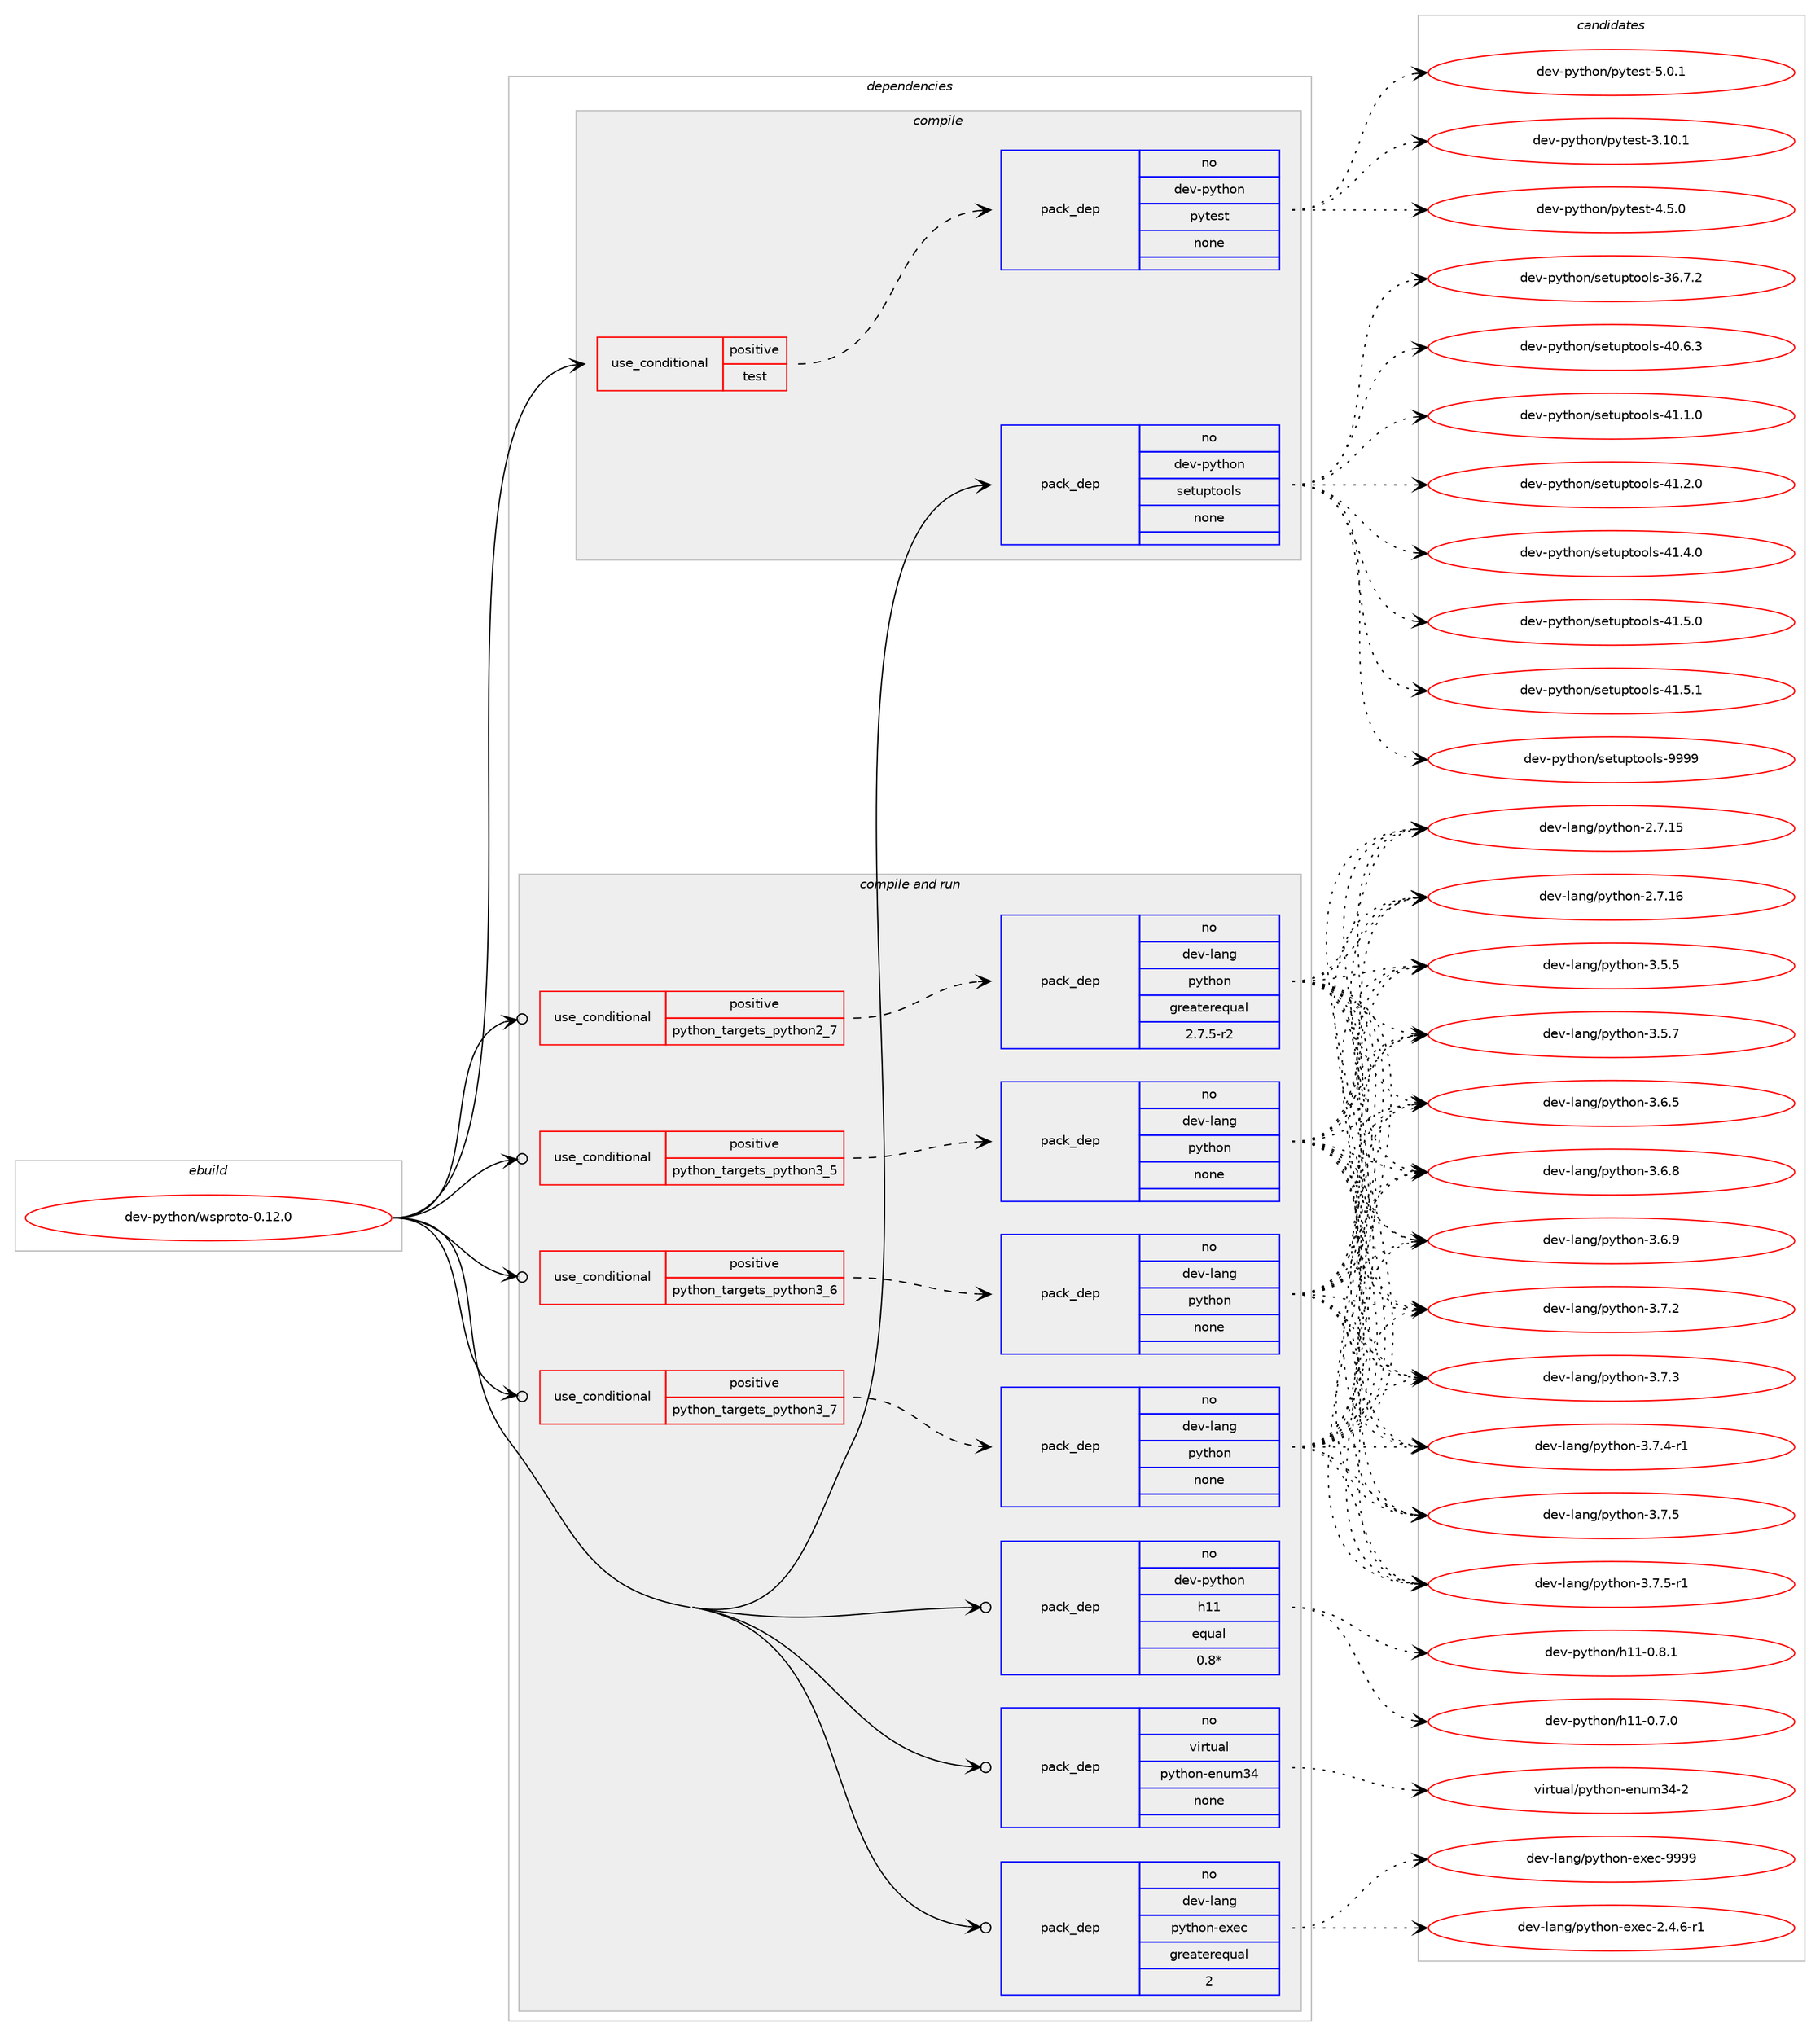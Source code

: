 digraph prolog {

# *************
# Graph options
# *************

newrank=true;
concentrate=true;
compound=true;
graph [rankdir=LR,fontname=Helvetica,fontsize=10,ranksep=1.5];#, ranksep=2.5, nodesep=0.2];
edge  [arrowhead=vee];
node  [fontname=Helvetica,fontsize=10];

# **********
# The ebuild
# **********

subgraph cluster_leftcol {
color=gray;
rank=same;
label=<<i>ebuild</i>>;
id [label="dev-python/wsproto-0.12.0", color=red, width=4, href="../dev-python/wsproto-0.12.0.svg"];
}

# ****************
# The dependencies
# ****************

subgraph cluster_midcol {
color=gray;
label=<<i>dependencies</i>>;
subgraph cluster_compile {
fillcolor="#eeeeee";
style=filled;
label=<<i>compile</i>>;
subgraph cond151583 {
dependency644291 [label=<<TABLE BORDER="0" CELLBORDER="1" CELLSPACING="0" CELLPADDING="4"><TR><TD ROWSPAN="3" CELLPADDING="10">use_conditional</TD></TR><TR><TD>positive</TD></TR><TR><TD>test</TD></TR></TABLE>>, shape=none, color=red];
subgraph pack480819 {
dependency644292 [label=<<TABLE BORDER="0" CELLBORDER="1" CELLSPACING="0" CELLPADDING="4" WIDTH="220"><TR><TD ROWSPAN="6" CELLPADDING="30">pack_dep</TD></TR><TR><TD WIDTH="110">no</TD></TR><TR><TD>dev-python</TD></TR><TR><TD>pytest</TD></TR><TR><TD>none</TD></TR><TR><TD></TD></TR></TABLE>>, shape=none, color=blue];
}
dependency644291:e -> dependency644292:w [weight=20,style="dashed",arrowhead="vee"];
}
id:e -> dependency644291:w [weight=20,style="solid",arrowhead="vee"];
subgraph pack480820 {
dependency644293 [label=<<TABLE BORDER="0" CELLBORDER="1" CELLSPACING="0" CELLPADDING="4" WIDTH="220"><TR><TD ROWSPAN="6" CELLPADDING="30">pack_dep</TD></TR><TR><TD WIDTH="110">no</TD></TR><TR><TD>dev-python</TD></TR><TR><TD>setuptools</TD></TR><TR><TD>none</TD></TR><TR><TD></TD></TR></TABLE>>, shape=none, color=blue];
}
id:e -> dependency644293:w [weight=20,style="solid",arrowhead="vee"];
}
subgraph cluster_compileandrun {
fillcolor="#eeeeee";
style=filled;
label=<<i>compile and run</i>>;
subgraph cond151584 {
dependency644294 [label=<<TABLE BORDER="0" CELLBORDER="1" CELLSPACING="0" CELLPADDING="4"><TR><TD ROWSPAN="3" CELLPADDING="10">use_conditional</TD></TR><TR><TD>positive</TD></TR><TR><TD>python_targets_python2_7</TD></TR></TABLE>>, shape=none, color=red];
subgraph pack480821 {
dependency644295 [label=<<TABLE BORDER="0" CELLBORDER="1" CELLSPACING="0" CELLPADDING="4" WIDTH="220"><TR><TD ROWSPAN="6" CELLPADDING="30">pack_dep</TD></TR><TR><TD WIDTH="110">no</TD></TR><TR><TD>dev-lang</TD></TR><TR><TD>python</TD></TR><TR><TD>greaterequal</TD></TR><TR><TD>2.7.5-r2</TD></TR></TABLE>>, shape=none, color=blue];
}
dependency644294:e -> dependency644295:w [weight=20,style="dashed",arrowhead="vee"];
}
id:e -> dependency644294:w [weight=20,style="solid",arrowhead="odotvee"];
subgraph cond151585 {
dependency644296 [label=<<TABLE BORDER="0" CELLBORDER="1" CELLSPACING="0" CELLPADDING="4"><TR><TD ROWSPAN="3" CELLPADDING="10">use_conditional</TD></TR><TR><TD>positive</TD></TR><TR><TD>python_targets_python3_5</TD></TR></TABLE>>, shape=none, color=red];
subgraph pack480822 {
dependency644297 [label=<<TABLE BORDER="0" CELLBORDER="1" CELLSPACING="0" CELLPADDING="4" WIDTH="220"><TR><TD ROWSPAN="6" CELLPADDING="30">pack_dep</TD></TR><TR><TD WIDTH="110">no</TD></TR><TR><TD>dev-lang</TD></TR><TR><TD>python</TD></TR><TR><TD>none</TD></TR><TR><TD></TD></TR></TABLE>>, shape=none, color=blue];
}
dependency644296:e -> dependency644297:w [weight=20,style="dashed",arrowhead="vee"];
}
id:e -> dependency644296:w [weight=20,style="solid",arrowhead="odotvee"];
subgraph cond151586 {
dependency644298 [label=<<TABLE BORDER="0" CELLBORDER="1" CELLSPACING="0" CELLPADDING="4"><TR><TD ROWSPAN="3" CELLPADDING="10">use_conditional</TD></TR><TR><TD>positive</TD></TR><TR><TD>python_targets_python3_6</TD></TR></TABLE>>, shape=none, color=red];
subgraph pack480823 {
dependency644299 [label=<<TABLE BORDER="0" CELLBORDER="1" CELLSPACING="0" CELLPADDING="4" WIDTH="220"><TR><TD ROWSPAN="6" CELLPADDING="30">pack_dep</TD></TR><TR><TD WIDTH="110">no</TD></TR><TR><TD>dev-lang</TD></TR><TR><TD>python</TD></TR><TR><TD>none</TD></TR><TR><TD></TD></TR></TABLE>>, shape=none, color=blue];
}
dependency644298:e -> dependency644299:w [weight=20,style="dashed",arrowhead="vee"];
}
id:e -> dependency644298:w [weight=20,style="solid",arrowhead="odotvee"];
subgraph cond151587 {
dependency644300 [label=<<TABLE BORDER="0" CELLBORDER="1" CELLSPACING="0" CELLPADDING="4"><TR><TD ROWSPAN="3" CELLPADDING="10">use_conditional</TD></TR><TR><TD>positive</TD></TR><TR><TD>python_targets_python3_7</TD></TR></TABLE>>, shape=none, color=red];
subgraph pack480824 {
dependency644301 [label=<<TABLE BORDER="0" CELLBORDER="1" CELLSPACING="0" CELLPADDING="4" WIDTH="220"><TR><TD ROWSPAN="6" CELLPADDING="30">pack_dep</TD></TR><TR><TD WIDTH="110">no</TD></TR><TR><TD>dev-lang</TD></TR><TR><TD>python</TD></TR><TR><TD>none</TD></TR><TR><TD></TD></TR></TABLE>>, shape=none, color=blue];
}
dependency644300:e -> dependency644301:w [weight=20,style="dashed",arrowhead="vee"];
}
id:e -> dependency644300:w [weight=20,style="solid",arrowhead="odotvee"];
subgraph pack480825 {
dependency644302 [label=<<TABLE BORDER="0" CELLBORDER="1" CELLSPACING="0" CELLPADDING="4" WIDTH="220"><TR><TD ROWSPAN="6" CELLPADDING="30">pack_dep</TD></TR><TR><TD WIDTH="110">no</TD></TR><TR><TD>dev-lang</TD></TR><TR><TD>python-exec</TD></TR><TR><TD>greaterequal</TD></TR><TR><TD>2</TD></TR></TABLE>>, shape=none, color=blue];
}
id:e -> dependency644302:w [weight=20,style="solid",arrowhead="odotvee"];
subgraph pack480826 {
dependency644303 [label=<<TABLE BORDER="0" CELLBORDER="1" CELLSPACING="0" CELLPADDING="4" WIDTH="220"><TR><TD ROWSPAN="6" CELLPADDING="30">pack_dep</TD></TR><TR><TD WIDTH="110">no</TD></TR><TR><TD>dev-python</TD></TR><TR><TD>h11</TD></TR><TR><TD>equal</TD></TR><TR><TD>0.8*</TD></TR></TABLE>>, shape=none, color=blue];
}
id:e -> dependency644303:w [weight=20,style="solid",arrowhead="odotvee"];
subgraph pack480827 {
dependency644304 [label=<<TABLE BORDER="0" CELLBORDER="1" CELLSPACING="0" CELLPADDING="4" WIDTH="220"><TR><TD ROWSPAN="6" CELLPADDING="30">pack_dep</TD></TR><TR><TD WIDTH="110">no</TD></TR><TR><TD>virtual</TD></TR><TR><TD>python-enum34</TD></TR><TR><TD>none</TD></TR><TR><TD></TD></TR></TABLE>>, shape=none, color=blue];
}
id:e -> dependency644304:w [weight=20,style="solid",arrowhead="odotvee"];
}
subgraph cluster_run {
fillcolor="#eeeeee";
style=filled;
label=<<i>run</i>>;
}
}

# **************
# The candidates
# **************

subgraph cluster_choices {
rank=same;
color=gray;
label=<<i>candidates</i>>;

subgraph choice480819 {
color=black;
nodesep=1;
choice100101118451121211161041111104711212111610111511645514649484649 [label="dev-python/pytest-3.10.1", color=red, width=4,href="../dev-python/pytest-3.10.1.svg"];
choice1001011184511212111610411111047112121116101115116455246534648 [label="dev-python/pytest-4.5.0", color=red, width=4,href="../dev-python/pytest-4.5.0.svg"];
choice1001011184511212111610411111047112121116101115116455346484649 [label="dev-python/pytest-5.0.1", color=red, width=4,href="../dev-python/pytest-5.0.1.svg"];
dependency644292:e -> choice100101118451121211161041111104711212111610111511645514649484649:w [style=dotted,weight="100"];
dependency644292:e -> choice1001011184511212111610411111047112121116101115116455246534648:w [style=dotted,weight="100"];
dependency644292:e -> choice1001011184511212111610411111047112121116101115116455346484649:w [style=dotted,weight="100"];
}
subgraph choice480820 {
color=black;
nodesep=1;
choice100101118451121211161041111104711510111611711211611111110811545515446554650 [label="dev-python/setuptools-36.7.2", color=red, width=4,href="../dev-python/setuptools-36.7.2.svg"];
choice100101118451121211161041111104711510111611711211611111110811545524846544651 [label="dev-python/setuptools-40.6.3", color=red, width=4,href="../dev-python/setuptools-40.6.3.svg"];
choice100101118451121211161041111104711510111611711211611111110811545524946494648 [label="dev-python/setuptools-41.1.0", color=red, width=4,href="../dev-python/setuptools-41.1.0.svg"];
choice100101118451121211161041111104711510111611711211611111110811545524946504648 [label="dev-python/setuptools-41.2.0", color=red, width=4,href="../dev-python/setuptools-41.2.0.svg"];
choice100101118451121211161041111104711510111611711211611111110811545524946524648 [label="dev-python/setuptools-41.4.0", color=red, width=4,href="../dev-python/setuptools-41.4.0.svg"];
choice100101118451121211161041111104711510111611711211611111110811545524946534648 [label="dev-python/setuptools-41.5.0", color=red, width=4,href="../dev-python/setuptools-41.5.0.svg"];
choice100101118451121211161041111104711510111611711211611111110811545524946534649 [label="dev-python/setuptools-41.5.1", color=red, width=4,href="../dev-python/setuptools-41.5.1.svg"];
choice10010111845112121116104111110471151011161171121161111111081154557575757 [label="dev-python/setuptools-9999", color=red, width=4,href="../dev-python/setuptools-9999.svg"];
dependency644293:e -> choice100101118451121211161041111104711510111611711211611111110811545515446554650:w [style=dotted,weight="100"];
dependency644293:e -> choice100101118451121211161041111104711510111611711211611111110811545524846544651:w [style=dotted,weight="100"];
dependency644293:e -> choice100101118451121211161041111104711510111611711211611111110811545524946494648:w [style=dotted,weight="100"];
dependency644293:e -> choice100101118451121211161041111104711510111611711211611111110811545524946504648:w [style=dotted,weight="100"];
dependency644293:e -> choice100101118451121211161041111104711510111611711211611111110811545524946524648:w [style=dotted,weight="100"];
dependency644293:e -> choice100101118451121211161041111104711510111611711211611111110811545524946534648:w [style=dotted,weight="100"];
dependency644293:e -> choice100101118451121211161041111104711510111611711211611111110811545524946534649:w [style=dotted,weight="100"];
dependency644293:e -> choice10010111845112121116104111110471151011161171121161111111081154557575757:w [style=dotted,weight="100"];
}
subgraph choice480821 {
color=black;
nodesep=1;
choice10010111845108971101034711212111610411111045504655464953 [label="dev-lang/python-2.7.15", color=red, width=4,href="../dev-lang/python-2.7.15.svg"];
choice10010111845108971101034711212111610411111045504655464954 [label="dev-lang/python-2.7.16", color=red, width=4,href="../dev-lang/python-2.7.16.svg"];
choice100101118451089711010347112121116104111110455146534653 [label="dev-lang/python-3.5.5", color=red, width=4,href="../dev-lang/python-3.5.5.svg"];
choice100101118451089711010347112121116104111110455146534655 [label="dev-lang/python-3.5.7", color=red, width=4,href="../dev-lang/python-3.5.7.svg"];
choice100101118451089711010347112121116104111110455146544653 [label="dev-lang/python-3.6.5", color=red, width=4,href="../dev-lang/python-3.6.5.svg"];
choice100101118451089711010347112121116104111110455146544656 [label="dev-lang/python-3.6.8", color=red, width=4,href="../dev-lang/python-3.6.8.svg"];
choice100101118451089711010347112121116104111110455146544657 [label="dev-lang/python-3.6.9", color=red, width=4,href="../dev-lang/python-3.6.9.svg"];
choice100101118451089711010347112121116104111110455146554650 [label="dev-lang/python-3.7.2", color=red, width=4,href="../dev-lang/python-3.7.2.svg"];
choice100101118451089711010347112121116104111110455146554651 [label="dev-lang/python-3.7.3", color=red, width=4,href="../dev-lang/python-3.7.3.svg"];
choice1001011184510897110103471121211161041111104551465546524511449 [label="dev-lang/python-3.7.4-r1", color=red, width=4,href="../dev-lang/python-3.7.4-r1.svg"];
choice100101118451089711010347112121116104111110455146554653 [label="dev-lang/python-3.7.5", color=red, width=4,href="../dev-lang/python-3.7.5.svg"];
choice1001011184510897110103471121211161041111104551465546534511449 [label="dev-lang/python-3.7.5-r1", color=red, width=4,href="../dev-lang/python-3.7.5-r1.svg"];
dependency644295:e -> choice10010111845108971101034711212111610411111045504655464953:w [style=dotted,weight="100"];
dependency644295:e -> choice10010111845108971101034711212111610411111045504655464954:w [style=dotted,weight="100"];
dependency644295:e -> choice100101118451089711010347112121116104111110455146534653:w [style=dotted,weight="100"];
dependency644295:e -> choice100101118451089711010347112121116104111110455146534655:w [style=dotted,weight="100"];
dependency644295:e -> choice100101118451089711010347112121116104111110455146544653:w [style=dotted,weight="100"];
dependency644295:e -> choice100101118451089711010347112121116104111110455146544656:w [style=dotted,weight="100"];
dependency644295:e -> choice100101118451089711010347112121116104111110455146544657:w [style=dotted,weight="100"];
dependency644295:e -> choice100101118451089711010347112121116104111110455146554650:w [style=dotted,weight="100"];
dependency644295:e -> choice100101118451089711010347112121116104111110455146554651:w [style=dotted,weight="100"];
dependency644295:e -> choice1001011184510897110103471121211161041111104551465546524511449:w [style=dotted,weight="100"];
dependency644295:e -> choice100101118451089711010347112121116104111110455146554653:w [style=dotted,weight="100"];
dependency644295:e -> choice1001011184510897110103471121211161041111104551465546534511449:w [style=dotted,weight="100"];
}
subgraph choice480822 {
color=black;
nodesep=1;
choice10010111845108971101034711212111610411111045504655464953 [label="dev-lang/python-2.7.15", color=red, width=4,href="../dev-lang/python-2.7.15.svg"];
choice10010111845108971101034711212111610411111045504655464954 [label="dev-lang/python-2.7.16", color=red, width=4,href="../dev-lang/python-2.7.16.svg"];
choice100101118451089711010347112121116104111110455146534653 [label="dev-lang/python-3.5.5", color=red, width=4,href="../dev-lang/python-3.5.5.svg"];
choice100101118451089711010347112121116104111110455146534655 [label="dev-lang/python-3.5.7", color=red, width=4,href="../dev-lang/python-3.5.7.svg"];
choice100101118451089711010347112121116104111110455146544653 [label="dev-lang/python-3.6.5", color=red, width=4,href="../dev-lang/python-3.6.5.svg"];
choice100101118451089711010347112121116104111110455146544656 [label="dev-lang/python-3.6.8", color=red, width=4,href="../dev-lang/python-3.6.8.svg"];
choice100101118451089711010347112121116104111110455146544657 [label="dev-lang/python-3.6.9", color=red, width=4,href="../dev-lang/python-3.6.9.svg"];
choice100101118451089711010347112121116104111110455146554650 [label="dev-lang/python-3.7.2", color=red, width=4,href="../dev-lang/python-3.7.2.svg"];
choice100101118451089711010347112121116104111110455146554651 [label="dev-lang/python-3.7.3", color=red, width=4,href="../dev-lang/python-3.7.3.svg"];
choice1001011184510897110103471121211161041111104551465546524511449 [label="dev-lang/python-3.7.4-r1", color=red, width=4,href="../dev-lang/python-3.7.4-r1.svg"];
choice100101118451089711010347112121116104111110455146554653 [label="dev-lang/python-3.7.5", color=red, width=4,href="../dev-lang/python-3.7.5.svg"];
choice1001011184510897110103471121211161041111104551465546534511449 [label="dev-lang/python-3.7.5-r1", color=red, width=4,href="../dev-lang/python-3.7.5-r1.svg"];
dependency644297:e -> choice10010111845108971101034711212111610411111045504655464953:w [style=dotted,weight="100"];
dependency644297:e -> choice10010111845108971101034711212111610411111045504655464954:w [style=dotted,weight="100"];
dependency644297:e -> choice100101118451089711010347112121116104111110455146534653:w [style=dotted,weight="100"];
dependency644297:e -> choice100101118451089711010347112121116104111110455146534655:w [style=dotted,weight="100"];
dependency644297:e -> choice100101118451089711010347112121116104111110455146544653:w [style=dotted,weight="100"];
dependency644297:e -> choice100101118451089711010347112121116104111110455146544656:w [style=dotted,weight="100"];
dependency644297:e -> choice100101118451089711010347112121116104111110455146544657:w [style=dotted,weight="100"];
dependency644297:e -> choice100101118451089711010347112121116104111110455146554650:w [style=dotted,weight="100"];
dependency644297:e -> choice100101118451089711010347112121116104111110455146554651:w [style=dotted,weight="100"];
dependency644297:e -> choice1001011184510897110103471121211161041111104551465546524511449:w [style=dotted,weight="100"];
dependency644297:e -> choice100101118451089711010347112121116104111110455146554653:w [style=dotted,weight="100"];
dependency644297:e -> choice1001011184510897110103471121211161041111104551465546534511449:w [style=dotted,weight="100"];
}
subgraph choice480823 {
color=black;
nodesep=1;
choice10010111845108971101034711212111610411111045504655464953 [label="dev-lang/python-2.7.15", color=red, width=4,href="../dev-lang/python-2.7.15.svg"];
choice10010111845108971101034711212111610411111045504655464954 [label="dev-lang/python-2.7.16", color=red, width=4,href="../dev-lang/python-2.7.16.svg"];
choice100101118451089711010347112121116104111110455146534653 [label="dev-lang/python-3.5.5", color=red, width=4,href="../dev-lang/python-3.5.5.svg"];
choice100101118451089711010347112121116104111110455146534655 [label="dev-lang/python-3.5.7", color=red, width=4,href="../dev-lang/python-3.5.7.svg"];
choice100101118451089711010347112121116104111110455146544653 [label="dev-lang/python-3.6.5", color=red, width=4,href="../dev-lang/python-3.6.5.svg"];
choice100101118451089711010347112121116104111110455146544656 [label="dev-lang/python-3.6.8", color=red, width=4,href="../dev-lang/python-3.6.8.svg"];
choice100101118451089711010347112121116104111110455146544657 [label="dev-lang/python-3.6.9", color=red, width=4,href="../dev-lang/python-3.6.9.svg"];
choice100101118451089711010347112121116104111110455146554650 [label="dev-lang/python-3.7.2", color=red, width=4,href="../dev-lang/python-3.7.2.svg"];
choice100101118451089711010347112121116104111110455146554651 [label="dev-lang/python-3.7.3", color=red, width=4,href="../dev-lang/python-3.7.3.svg"];
choice1001011184510897110103471121211161041111104551465546524511449 [label="dev-lang/python-3.7.4-r1", color=red, width=4,href="../dev-lang/python-3.7.4-r1.svg"];
choice100101118451089711010347112121116104111110455146554653 [label="dev-lang/python-3.7.5", color=red, width=4,href="../dev-lang/python-3.7.5.svg"];
choice1001011184510897110103471121211161041111104551465546534511449 [label="dev-lang/python-3.7.5-r1", color=red, width=4,href="../dev-lang/python-3.7.5-r1.svg"];
dependency644299:e -> choice10010111845108971101034711212111610411111045504655464953:w [style=dotted,weight="100"];
dependency644299:e -> choice10010111845108971101034711212111610411111045504655464954:w [style=dotted,weight="100"];
dependency644299:e -> choice100101118451089711010347112121116104111110455146534653:w [style=dotted,weight="100"];
dependency644299:e -> choice100101118451089711010347112121116104111110455146534655:w [style=dotted,weight="100"];
dependency644299:e -> choice100101118451089711010347112121116104111110455146544653:w [style=dotted,weight="100"];
dependency644299:e -> choice100101118451089711010347112121116104111110455146544656:w [style=dotted,weight="100"];
dependency644299:e -> choice100101118451089711010347112121116104111110455146544657:w [style=dotted,weight="100"];
dependency644299:e -> choice100101118451089711010347112121116104111110455146554650:w [style=dotted,weight="100"];
dependency644299:e -> choice100101118451089711010347112121116104111110455146554651:w [style=dotted,weight="100"];
dependency644299:e -> choice1001011184510897110103471121211161041111104551465546524511449:w [style=dotted,weight="100"];
dependency644299:e -> choice100101118451089711010347112121116104111110455146554653:w [style=dotted,weight="100"];
dependency644299:e -> choice1001011184510897110103471121211161041111104551465546534511449:w [style=dotted,weight="100"];
}
subgraph choice480824 {
color=black;
nodesep=1;
choice10010111845108971101034711212111610411111045504655464953 [label="dev-lang/python-2.7.15", color=red, width=4,href="../dev-lang/python-2.7.15.svg"];
choice10010111845108971101034711212111610411111045504655464954 [label="dev-lang/python-2.7.16", color=red, width=4,href="../dev-lang/python-2.7.16.svg"];
choice100101118451089711010347112121116104111110455146534653 [label="dev-lang/python-3.5.5", color=red, width=4,href="../dev-lang/python-3.5.5.svg"];
choice100101118451089711010347112121116104111110455146534655 [label="dev-lang/python-3.5.7", color=red, width=4,href="../dev-lang/python-3.5.7.svg"];
choice100101118451089711010347112121116104111110455146544653 [label="dev-lang/python-3.6.5", color=red, width=4,href="../dev-lang/python-3.6.5.svg"];
choice100101118451089711010347112121116104111110455146544656 [label="dev-lang/python-3.6.8", color=red, width=4,href="../dev-lang/python-3.6.8.svg"];
choice100101118451089711010347112121116104111110455146544657 [label="dev-lang/python-3.6.9", color=red, width=4,href="../dev-lang/python-3.6.9.svg"];
choice100101118451089711010347112121116104111110455146554650 [label="dev-lang/python-3.7.2", color=red, width=4,href="../dev-lang/python-3.7.2.svg"];
choice100101118451089711010347112121116104111110455146554651 [label="dev-lang/python-3.7.3", color=red, width=4,href="../dev-lang/python-3.7.3.svg"];
choice1001011184510897110103471121211161041111104551465546524511449 [label="dev-lang/python-3.7.4-r1", color=red, width=4,href="../dev-lang/python-3.7.4-r1.svg"];
choice100101118451089711010347112121116104111110455146554653 [label="dev-lang/python-3.7.5", color=red, width=4,href="../dev-lang/python-3.7.5.svg"];
choice1001011184510897110103471121211161041111104551465546534511449 [label="dev-lang/python-3.7.5-r1", color=red, width=4,href="../dev-lang/python-3.7.5-r1.svg"];
dependency644301:e -> choice10010111845108971101034711212111610411111045504655464953:w [style=dotted,weight="100"];
dependency644301:e -> choice10010111845108971101034711212111610411111045504655464954:w [style=dotted,weight="100"];
dependency644301:e -> choice100101118451089711010347112121116104111110455146534653:w [style=dotted,weight="100"];
dependency644301:e -> choice100101118451089711010347112121116104111110455146534655:w [style=dotted,weight="100"];
dependency644301:e -> choice100101118451089711010347112121116104111110455146544653:w [style=dotted,weight="100"];
dependency644301:e -> choice100101118451089711010347112121116104111110455146544656:w [style=dotted,weight="100"];
dependency644301:e -> choice100101118451089711010347112121116104111110455146544657:w [style=dotted,weight="100"];
dependency644301:e -> choice100101118451089711010347112121116104111110455146554650:w [style=dotted,weight="100"];
dependency644301:e -> choice100101118451089711010347112121116104111110455146554651:w [style=dotted,weight="100"];
dependency644301:e -> choice1001011184510897110103471121211161041111104551465546524511449:w [style=dotted,weight="100"];
dependency644301:e -> choice100101118451089711010347112121116104111110455146554653:w [style=dotted,weight="100"];
dependency644301:e -> choice1001011184510897110103471121211161041111104551465546534511449:w [style=dotted,weight="100"];
}
subgraph choice480825 {
color=black;
nodesep=1;
choice10010111845108971101034711212111610411111045101120101994550465246544511449 [label="dev-lang/python-exec-2.4.6-r1", color=red, width=4,href="../dev-lang/python-exec-2.4.6-r1.svg"];
choice10010111845108971101034711212111610411111045101120101994557575757 [label="dev-lang/python-exec-9999", color=red, width=4,href="../dev-lang/python-exec-9999.svg"];
dependency644302:e -> choice10010111845108971101034711212111610411111045101120101994550465246544511449:w [style=dotted,weight="100"];
dependency644302:e -> choice10010111845108971101034711212111610411111045101120101994557575757:w [style=dotted,weight="100"];
}
subgraph choice480826 {
color=black;
nodesep=1;
choice10010111845112121116104111110471044949454846554648 [label="dev-python/h11-0.7.0", color=red, width=4,href="../dev-python/h11-0.7.0.svg"];
choice10010111845112121116104111110471044949454846564649 [label="dev-python/h11-0.8.1", color=red, width=4,href="../dev-python/h11-0.8.1.svg"];
dependency644303:e -> choice10010111845112121116104111110471044949454846554648:w [style=dotted,weight="100"];
dependency644303:e -> choice10010111845112121116104111110471044949454846564649:w [style=dotted,weight="100"];
}
subgraph choice480827 {
color=black;
nodesep=1;
choice11810511411611797108471121211161041111104510111011710951524550 [label="virtual/python-enum34-2", color=red, width=4,href="../virtual/python-enum34-2.svg"];
dependency644304:e -> choice11810511411611797108471121211161041111104510111011710951524550:w [style=dotted,weight="100"];
}
}

}
